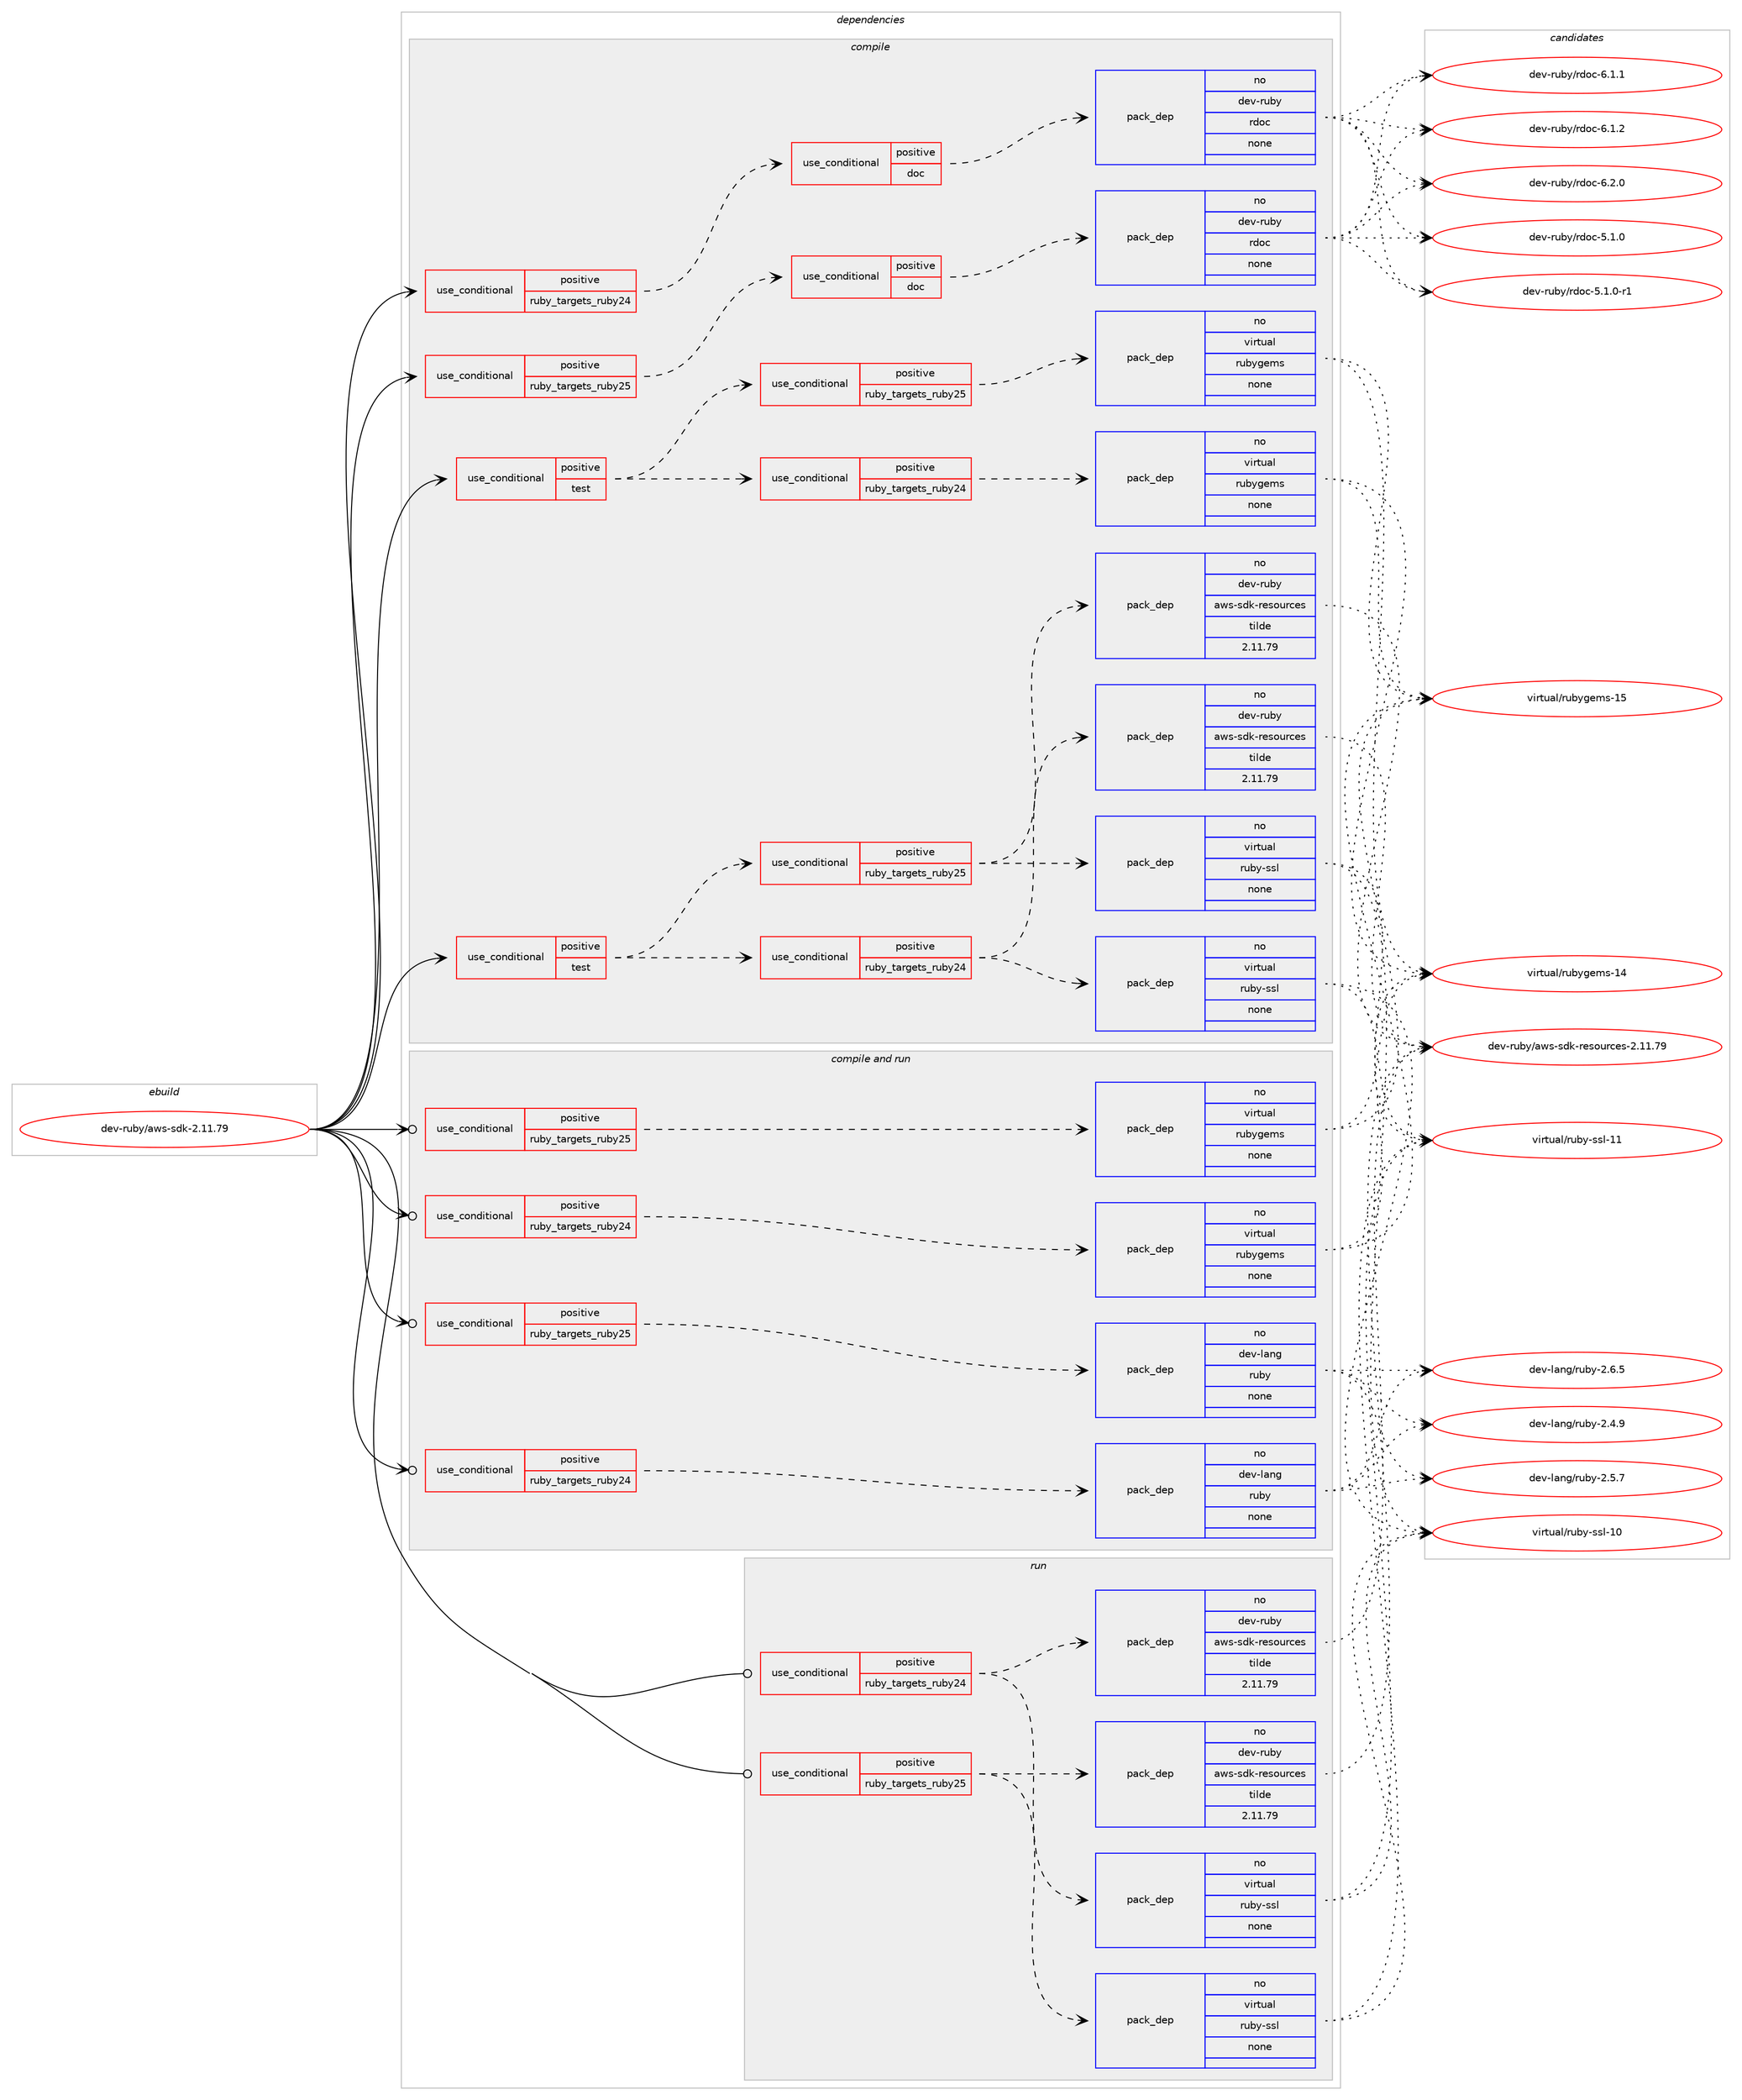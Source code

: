 digraph prolog {

# *************
# Graph options
# *************

newrank=true;
concentrate=true;
compound=true;
graph [rankdir=LR,fontname=Helvetica,fontsize=10,ranksep=1.5];#, ranksep=2.5, nodesep=0.2];
edge  [arrowhead=vee];
node  [fontname=Helvetica,fontsize=10];

# **********
# The ebuild
# **********

subgraph cluster_leftcol {
color=gray;
rank=same;
label=<<i>ebuild</i>>;
id [label="dev-ruby/aws-sdk-2.11.79", color=red, width=4, href="../dev-ruby/aws-sdk-2.11.79.svg"];
}

# ****************
# The dependencies
# ****************

subgraph cluster_midcol {
color=gray;
label=<<i>dependencies</i>>;
subgraph cluster_compile {
fillcolor="#eeeeee";
style=filled;
label=<<i>compile</i>>;
subgraph cond158516 {
dependency677821 [label=<<TABLE BORDER="0" CELLBORDER="1" CELLSPACING="0" CELLPADDING="4"><TR><TD ROWSPAN="3" CELLPADDING="10">use_conditional</TD></TR><TR><TD>positive</TD></TR><TR><TD>ruby_targets_ruby24</TD></TR></TABLE>>, shape=none, color=red];
subgraph cond158517 {
dependency677822 [label=<<TABLE BORDER="0" CELLBORDER="1" CELLSPACING="0" CELLPADDING="4"><TR><TD ROWSPAN="3" CELLPADDING="10">use_conditional</TD></TR><TR><TD>positive</TD></TR><TR><TD>doc</TD></TR></TABLE>>, shape=none, color=red];
subgraph pack507351 {
dependency677823 [label=<<TABLE BORDER="0" CELLBORDER="1" CELLSPACING="0" CELLPADDING="4" WIDTH="220"><TR><TD ROWSPAN="6" CELLPADDING="30">pack_dep</TD></TR><TR><TD WIDTH="110">no</TD></TR><TR><TD>dev-ruby</TD></TR><TR><TD>rdoc</TD></TR><TR><TD>none</TD></TR><TR><TD></TD></TR></TABLE>>, shape=none, color=blue];
}
dependency677822:e -> dependency677823:w [weight=20,style="dashed",arrowhead="vee"];
}
dependency677821:e -> dependency677822:w [weight=20,style="dashed",arrowhead="vee"];
}
id:e -> dependency677821:w [weight=20,style="solid",arrowhead="vee"];
subgraph cond158518 {
dependency677824 [label=<<TABLE BORDER="0" CELLBORDER="1" CELLSPACING="0" CELLPADDING="4"><TR><TD ROWSPAN="3" CELLPADDING="10">use_conditional</TD></TR><TR><TD>positive</TD></TR><TR><TD>ruby_targets_ruby25</TD></TR></TABLE>>, shape=none, color=red];
subgraph cond158519 {
dependency677825 [label=<<TABLE BORDER="0" CELLBORDER="1" CELLSPACING="0" CELLPADDING="4"><TR><TD ROWSPAN="3" CELLPADDING="10">use_conditional</TD></TR><TR><TD>positive</TD></TR><TR><TD>doc</TD></TR></TABLE>>, shape=none, color=red];
subgraph pack507352 {
dependency677826 [label=<<TABLE BORDER="0" CELLBORDER="1" CELLSPACING="0" CELLPADDING="4" WIDTH="220"><TR><TD ROWSPAN="6" CELLPADDING="30">pack_dep</TD></TR><TR><TD WIDTH="110">no</TD></TR><TR><TD>dev-ruby</TD></TR><TR><TD>rdoc</TD></TR><TR><TD>none</TD></TR><TR><TD></TD></TR></TABLE>>, shape=none, color=blue];
}
dependency677825:e -> dependency677826:w [weight=20,style="dashed",arrowhead="vee"];
}
dependency677824:e -> dependency677825:w [weight=20,style="dashed",arrowhead="vee"];
}
id:e -> dependency677824:w [weight=20,style="solid",arrowhead="vee"];
subgraph cond158520 {
dependency677827 [label=<<TABLE BORDER="0" CELLBORDER="1" CELLSPACING="0" CELLPADDING="4"><TR><TD ROWSPAN="3" CELLPADDING="10">use_conditional</TD></TR><TR><TD>positive</TD></TR><TR><TD>test</TD></TR></TABLE>>, shape=none, color=red];
subgraph cond158521 {
dependency677828 [label=<<TABLE BORDER="0" CELLBORDER="1" CELLSPACING="0" CELLPADDING="4"><TR><TD ROWSPAN="3" CELLPADDING="10">use_conditional</TD></TR><TR><TD>positive</TD></TR><TR><TD>ruby_targets_ruby24</TD></TR></TABLE>>, shape=none, color=red];
subgraph pack507353 {
dependency677829 [label=<<TABLE BORDER="0" CELLBORDER="1" CELLSPACING="0" CELLPADDING="4" WIDTH="220"><TR><TD ROWSPAN="6" CELLPADDING="30">pack_dep</TD></TR><TR><TD WIDTH="110">no</TD></TR><TR><TD>virtual</TD></TR><TR><TD>ruby-ssl</TD></TR><TR><TD>none</TD></TR><TR><TD></TD></TR></TABLE>>, shape=none, color=blue];
}
dependency677828:e -> dependency677829:w [weight=20,style="dashed",arrowhead="vee"];
subgraph pack507354 {
dependency677830 [label=<<TABLE BORDER="0" CELLBORDER="1" CELLSPACING="0" CELLPADDING="4" WIDTH="220"><TR><TD ROWSPAN="6" CELLPADDING="30">pack_dep</TD></TR><TR><TD WIDTH="110">no</TD></TR><TR><TD>dev-ruby</TD></TR><TR><TD>aws-sdk-resources</TD></TR><TR><TD>tilde</TD></TR><TR><TD>2.11.79</TD></TR></TABLE>>, shape=none, color=blue];
}
dependency677828:e -> dependency677830:w [weight=20,style="dashed",arrowhead="vee"];
}
dependency677827:e -> dependency677828:w [weight=20,style="dashed",arrowhead="vee"];
subgraph cond158522 {
dependency677831 [label=<<TABLE BORDER="0" CELLBORDER="1" CELLSPACING="0" CELLPADDING="4"><TR><TD ROWSPAN="3" CELLPADDING="10">use_conditional</TD></TR><TR><TD>positive</TD></TR><TR><TD>ruby_targets_ruby25</TD></TR></TABLE>>, shape=none, color=red];
subgraph pack507355 {
dependency677832 [label=<<TABLE BORDER="0" CELLBORDER="1" CELLSPACING="0" CELLPADDING="4" WIDTH="220"><TR><TD ROWSPAN="6" CELLPADDING="30">pack_dep</TD></TR><TR><TD WIDTH="110">no</TD></TR><TR><TD>virtual</TD></TR><TR><TD>ruby-ssl</TD></TR><TR><TD>none</TD></TR><TR><TD></TD></TR></TABLE>>, shape=none, color=blue];
}
dependency677831:e -> dependency677832:w [weight=20,style="dashed",arrowhead="vee"];
subgraph pack507356 {
dependency677833 [label=<<TABLE BORDER="0" CELLBORDER="1" CELLSPACING="0" CELLPADDING="4" WIDTH="220"><TR><TD ROWSPAN="6" CELLPADDING="30">pack_dep</TD></TR><TR><TD WIDTH="110">no</TD></TR><TR><TD>dev-ruby</TD></TR><TR><TD>aws-sdk-resources</TD></TR><TR><TD>tilde</TD></TR><TR><TD>2.11.79</TD></TR></TABLE>>, shape=none, color=blue];
}
dependency677831:e -> dependency677833:w [weight=20,style="dashed",arrowhead="vee"];
}
dependency677827:e -> dependency677831:w [weight=20,style="dashed",arrowhead="vee"];
}
id:e -> dependency677827:w [weight=20,style="solid",arrowhead="vee"];
subgraph cond158523 {
dependency677834 [label=<<TABLE BORDER="0" CELLBORDER="1" CELLSPACING="0" CELLPADDING="4"><TR><TD ROWSPAN="3" CELLPADDING="10">use_conditional</TD></TR><TR><TD>positive</TD></TR><TR><TD>test</TD></TR></TABLE>>, shape=none, color=red];
subgraph cond158524 {
dependency677835 [label=<<TABLE BORDER="0" CELLBORDER="1" CELLSPACING="0" CELLPADDING="4"><TR><TD ROWSPAN="3" CELLPADDING="10">use_conditional</TD></TR><TR><TD>positive</TD></TR><TR><TD>ruby_targets_ruby24</TD></TR></TABLE>>, shape=none, color=red];
subgraph pack507357 {
dependency677836 [label=<<TABLE BORDER="0" CELLBORDER="1" CELLSPACING="0" CELLPADDING="4" WIDTH="220"><TR><TD ROWSPAN="6" CELLPADDING="30">pack_dep</TD></TR><TR><TD WIDTH="110">no</TD></TR><TR><TD>virtual</TD></TR><TR><TD>rubygems</TD></TR><TR><TD>none</TD></TR><TR><TD></TD></TR></TABLE>>, shape=none, color=blue];
}
dependency677835:e -> dependency677836:w [weight=20,style="dashed",arrowhead="vee"];
}
dependency677834:e -> dependency677835:w [weight=20,style="dashed",arrowhead="vee"];
subgraph cond158525 {
dependency677837 [label=<<TABLE BORDER="0" CELLBORDER="1" CELLSPACING="0" CELLPADDING="4"><TR><TD ROWSPAN="3" CELLPADDING="10">use_conditional</TD></TR><TR><TD>positive</TD></TR><TR><TD>ruby_targets_ruby25</TD></TR></TABLE>>, shape=none, color=red];
subgraph pack507358 {
dependency677838 [label=<<TABLE BORDER="0" CELLBORDER="1" CELLSPACING="0" CELLPADDING="4" WIDTH="220"><TR><TD ROWSPAN="6" CELLPADDING="30">pack_dep</TD></TR><TR><TD WIDTH="110">no</TD></TR><TR><TD>virtual</TD></TR><TR><TD>rubygems</TD></TR><TR><TD>none</TD></TR><TR><TD></TD></TR></TABLE>>, shape=none, color=blue];
}
dependency677837:e -> dependency677838:w [weight=20,style="dashed",arrowhead="vee"];
}
dependency677834:e -> dependency677837:w [weight=20,style="dashed",arrowhead="vee"];
}
id:e -> dependency677834:w [weight=20,style="solid",arrowhead="vee"];
}
subgraph cluster_compileandrun {
fillcolor="#eeeeee";
style=filled;
label=<<i>compile and run</i>>;
subgraph cond158526 {
dependency677839 [label=<<TABLE BORDER="0" CELLBORDER="1" CELLSPACING="0" CELLPADDING="4"><TR><TD ROWSPAN="3" CELLPADDING="10">use_conditional</TD></TR><TR><TD>positive</TD></TR><TR><TD>ruby_targets_ruby24</TD></TR></TABLE>>, shape=none, color=red];
subgraph pack507359 {
dependency677840 [label=<<TABLE BORDER="0" CELLBORDER="1" CELLSPACING="0" CELLPADDING="4" WIDTH="220"><TR><TD ROWSPAN="6" CELLPADDING="30">pack_dep</TD></TR><TR><TD WIDTH="110">no</TD></TR><TR><TD>dev-lang</TD></TR><TR><TD>ruby</TD></TR><TR><TD>none</TD></TR><TR><TD></TD></TR></TABLE>>, shape=none, color=blue];
}
dependency677839:e -> dependency677840:w [weight=20,style="dashed",arrowhead="vee"];
}
id:e -> dependency677839:w [weight=20,style="solid",arrowhead="odotvee"];
subgraph cond158527 {
dependency677841 [label=<<TABLE BORDER="0" CELLBORDER="1" CELLSPACING="0" CELLPADDING="4"><TR><TD ROWSPAN="3" CELLPADDING="10">use_conditional</TD></TR><TR><TD>positive</TD></TR><TR><TD>ruby_targets_ruby24</TD></TR></TABLE>>, shape=none, color=red];
subgraph pack507360 {
dependency677842 [label=<<TABLE BORDER="0" CELLBORDER="1" CELLSPACING="0" CELLPADDING="4" WIDTH="220"><TR><TD ROWSPAN="6" CELLPADDING="30">pack_dep</TD></TR><TR><TD WIDTH="110">no</TD></TR><TR><TD>virtual</TD></TR><TR><TD>rubygems</TD></TR><TR><TD>none</TD></TR><TR><TD></TD></TR></TABLE>>, shape=none, color=blue];
}
dependency677841:e -> dependency677842:w [weight=20,style="dashed",arrowhead="vee"];
}
id:e -> dependency677841:w [weight=20,style="solid",arrowhead="odotvee"];
subgraph cond158528 {
dependency677843 [label=<<TABLE BORDER="0" CELLBORDER="1" CELLSPACING="0" CELLPADDING="4"><TR><TD ROWSPAN="3" CELLPADDING="10">use_conditional</TD></TR><TR><TD>positive</TD></TR><TR><TD>ruby_targets_ruby25</TD></TR></TABLE>>, shape=none, color=red];
subgraph pack507361 {
dependency677844 [label=<<TABLE BORDER="0" CELLBORDER="1" CELLSPACING="0" CELLPADDING="4" WIDTH="220"><TR><TD ROWSPAN="6" CELLPADDING="30">pack_dep</TD></TR><TR><TD WIDTH="110">no</TD></TR><TR><TD>dev-lang</TD></TR><TR><TD>ruby</TD></TR><TR><TD>none</TD></TR><TR><TD></TD></TR></TABLE>>, shape=none, color=blue];
}
dependency677843:e -> dependency677844:w [weight=20,style="dashed",arrowhead="vee"];
}
id:e -> dependency677843:w [weight=20,style="solid",arrowhead="odotvee"];
subgraph cond158529 {
dependency677845 [label=<<TABLE BORDER="0" CELLBORDER="1" CELLSPACING="0" CELLPADDING="4"><TR><TD ROWSPAN="3" CELLPADDING="10">use_conditional</TD></TR><TR><TD>positive</TD></TR><TR><TD>ruby_targets_ruby25</TD></TR></TABLE>>, shape=none, color=red];
subgraph pack507362 {
dependency677846 [label=<<TABLE BORDER="0" CELLBORDER="1" CELLSPACING="0" CELLPADDING="4" WIDTH="220"><TR><TD ROWSPAN="6" CELLPADDING="30">pack_dep</TD></TR><TR><TD WIDTH="110">no</TD></TR><TR><TD>virtual</TD></TR><TR><TD>rubygems</TD></TR><TR><TD>none</TD></TR><TR><TD></TD></TR></TABLE>>, shape=none, color=blue];
}
dependency677845:e -> dependency677846:w [weight=20,style="dashed",arrowhead="vee"];
}
id:e -> dependency677845:w [weight=20,style="solid",arrowhead="odotvee"];
}
subgraph cluster_run {
fillcolor="#eeeeee";
style=filled;
label=<<i>run</i>>;
subgraph cond158530 {
dependency677847 [label=<<TABLE BORDER="0" CELLBORDER="1" CELLSPACING="0" CELLPADDING="4"><TR><TD ROWSPAN="3" CELLPADDING="10">use_conditional</TD></TR><TR><TD>positive</TD></TR><TR><TD>ruby_targets_ruby24</TD></TR></TABLE>>, shape=none, color=red];
subgraph pack507363 {
dependency677848 [label=<<TABLE BORDER="0" CELLBORDER="1" CELLSPACING="0" CELLPADDING="4" WIDTH="220"><TR><TD ROWSPAN="6" CELLPADDING="30">pack_dep</TD></TR><TR><TD WIDTH="110">no</TD></TR><TR><TD>virtual</TD></TR><TR><TD>ruby-ssl</TD></TR><TR><TD>none</TD></TR><TR><TD></TD></TR></TABLE>>, shape=none, color=blue];
}
dependency677847:e -> dependency677848:w [weight=20,style="dashed",arrowhead="vee"];
subgraph pack507364 {
dependency677849 [label=<<TABLE BORDER="0" CELLBORDER="1" CELLSPACING="0" CELLPADDING="4" WIDTH="220"><TR><TD ROWSPAN="6" CELLPADDING="30">pack_dep</TD></TR><TR><TD WIDTH="110">no</TD></TR><TR><TD>dev-ruby</TD></TR><TR><TD>aws-sdk-resources</TD></TR><TR><TD>tilde</TD></TR><TR><TD>2.11.79</TD></TR></TABLE>>, shape=none, color=blue];
}
dependency677847:e -> dependency677849:w [weight=20,style="dashed",arrowhead="vee"];
}
id:e -> dependency677847:w [weight=20,style="solid",arrowhead="odot"];
subgraph cond158531 {
dependency677850 [label=<<TABLE BORDER="0" CELLBORDER="1" CELLSPACING="0" CELLPADDING="4"><TR><TD ROWSPAN="3" CELLPADDING="10">use_conditional</TD></TR><TR><TD>positive</TD></TR><TR><TD>ruby_targets_ruby25</TD></TR></TABLE>>, shape=none, color=red];
subgraph pack507365 {
dependency677851 [label=<<TABLE BORDER="0" CELLBORDER="1" CELLSPACING="0" CELLPADDING="4" WIDTH="220"><TR><TD ROWSPAN="6" CELLPADDING="30">pack_dep</TD></TR><TR><TD WIDTH="110">no</TD></TR><TR><TD>virtual</TD></TR><TR><TD>ruby-ssl</TD></TR><TR><TD>none</TD></TR><TR><TD></TD></TR></TABLE>>, shape=none, color=blue];
}
dependency677850:e -> dependency677851:w [weight=20,style="dashed",arrowhead="vee"];
subgraph pack507366 {
dependency677852 [label=<<TABLE BORDER="0" CELLBORDER="1" CELLSPACING="0" CELLPADDING="4" WIDTH="220"><TR><TD ROWSPAN="6" CELLPADDING="30">pack_dep</TD></TR><TR><TD WIDTH="110">no</TD></TR><TR><TD>dev-ruby</TD></TR><TR><TD>aws-sdk-resources</TD></TR><TR><TD>tilde</TD></TR><TR><TD>2.11.79</TD></TR></TABLE>>, shape=none, color=blue];
}
dependency677850:e -> dependency677852:w [weight=20,style="dashed",arrowhead="vee"];
}
id:e -> dependency677850:w [weight=20,style="solid",arrowhead="odot"];
}
}

# **************
# The candidates
# **************

subgraph cluster_choices {
rank=same;
color=gray;
label=<<i>candidates</i>>;

subgraph choice507351 {
color=black;
nodesep=1;
choice10010111845114117981214711410011199455346494648 [label="dev-ruby/rdoc-5.1.0", color=red, width=4,href="../dev-ruby/rdoc-5.1.0.svg"];
choice100101118451141179812147114100111994553464946484511449 [label="dev-ruby/rdoc-5.1.0-r1", color=red, width=4,href="../dev-ruby/rdoc-5.1.0-r1.svg"];
choice10010111845114117981214711410011199455446494649 [label="dev-ruby/rdoc-6.1.1", color=red, width=4,href="../dev-ruby/rdoc-6.1.1.svg"];
choice10010111845114117981214711410011199455446494650 [label="dev-ruby/rdoc-6.1.2", color=red, width=4,href="../dev-ruby/rdoc-6.1.2.svg"];
choice10010111845114117981214711410011199455446504648 [label="dev-ruby/rdoc-6.2.0", color=red, width=4,href="../dev-ruby/rdoc-6.2.0.svg"];
dependency677823:e -> choice10010111845114117981214711410011199455346494648:w [style=dotted,weight="100"];
dependency677823:e -> choice100101118451141179812147114100111994553464946484511449:w [style=dotted,weight="100"];
dependency677823:e -> choice10010111845114117981214711410011199455446494649:w [style=dotted,weight="100"];
dependency677823:e -> choice10010111845114117981214711410011199455446494650:w [style=dotted,weight="100"];
dependency677823:e -> choice10010111845114117981214711410011199455446504648:w [style=dotted,weight="100"];
}
subgraph choice507352 {
color=black;
nodesep=1;
choice10010111845114117981214711410011199455346494648 [label="dev-ruby/rdoc-5.1.0", color=red, width=4,href="../dev-ruby/rdoc-5.1.0.svg"];
choice100101118451141179812147114100111994553464946484511449 [label="dev-ruby/rdoc-5.1.0-r1", color=red, width=4,href="../dev-ruby/rdoc-5.1.0-r1.svg"];
choice10010111845114117981214711410011199455446494649 [label="dev-ruby/rdoc-6.1.1", color=red, width=4,href="../dev-ruby/rdoc-6.1.1.svg"];
choice10010111845114117981214711410011199455446494650 [label="dev-ruby/rdoc-6.1.2", color=red, width=4,href="../dev-ruby/rdoc-6.1.2.svg"];
choice10010111845114117981214711410011199455446504648 [label="dev-ruby/rdoc-6.2.0", color=red, width=4,href="../dev-ruby/rdoc-6.2.0.svg"];
dependency677826:e -> choice10010111845114117981214711410011199455346494648:w [style=dotted,weight="100"];
dependency677826:e -> choice100101118451141179812147114100111994553464946484511449:w [style=dotted,weight="100"];
dependency677826:e -> choice10010111845114117981214711410011199455446494649:w [style=dotted,weight="100"];
dependency677826:e -> choice10010111845114117981214711410011199455446494650:w [style=dotted,weight="100"];
dependency677826:e -> choice10010111845114117981214711410011199455446504648:w [style=dotted,weight="100"];
}
subgraph choice507353 {
color=black;
nodesep=1;
choice11810511411611797108471141179812145115115108454948 [label="virtual/ruby-ssl-10", color=red, width=4,href="../virtual/ruby-ssl-10.svg"];
choice11810511411611797108471141179812145115115108454949 [label="virtual/ruby-ssl-11", color=red, width=4,href="../virtual/ruby-ssl-11.svg"];
dependency677829:e -> choice11810511411611797108471141179812145115115108454948:w [style=dotted,weight="100"];
dependency677829:e -> choice11810511411611797108471141179812145115115108454949:w [style=dotted,weight="100"];
}
subgraph choice507354 {
color=black;
nodesep=1;
choice100101118451141179812147971191154511510010745114101115111117114991011154550464949465557 [label="dev-ruby/aws-sdk-resources-2.11.79", color=red, width=4,href="../dev-ruby/aws-sdk-resources-2.11.79.svg"];
dependency677830:e -> choice100101118451141179812147971191154511510010745114101115111117114991011154550464949465557:w [style=dotted,weight="100"];
}
subgraph choice507355 {
color=black;
nodesep=1;
choice11810511411611797108471141179812145115115108454948 [label="virtual/ruby-ssl-10", color=red, width=4,href="../virtual/ruby-ssl-10.svg"];
choice11810511411611797108471141179812145115115108454949 [label="virtual/ruby-ssl-11", color=red, width=4,href="../virtual/ruby-ssl-11.svg"];
dependency677832:e -> choice11810511411611797108471141179812145115115108454948:w [style=dotted,weight="100"];
dependency677832:e -> choice11810511411611797108471141179812145115115108454949:w [style=dotted,weight="100"];
}
subgraph choice507356 {
color=black;
nodesep=1;
choice100101118451141179812147971191154511510010745114101115111117114991011154550464949465557 [label="dev-ruby/aws-sdk-resources-2.11.79", color=red, width=4,href="../dev-ruby/aws-sdk-resources-2.11.79.svg"];
dependency677833:e -> choice100101118451141179812147971191154511510010745114101115111117114991011154550464949465557:w [style=dotted,weight="100"];
}
subgraph choice507357 {
color=black;
nodesep=1;
choice118105114116117971084711411798121103101109115454952 [label="virtual/rubygems-14", color=red, width=4,href="../virtual/rubygems-14.svg"];
choice118105114116117971084711411798121103101109115454953 [label="virtual/rubygems-15", color=red, width=4,href="../virtual/rubygems-15.svg"];
dependency677836:e -> choice118105114116117971084711411798121103101109115454952:w [style=dotted,weight="100"];
dependency677836:e -> choice118105114116117971084711411798121103101109115454953:w [style=dotted,weight="100"];
}
subgraph choice507358 {
color=black;
nodesep=1;
choice118105114116117971084711411798121103101109115454952 [label="virtual/rubygems-14", color=red, width=4,href="../virtual/rubygems-14.svg"];
choice118105114116117971084711411798121103101109115454953 [label="virtual/rubygems-15", color=red, width=4,href="../virtual/rubygems-15.svg"];
dependency677838:e -> choice118105114116117971084711411798121103101109115454952:w [style=dotted,weight="100"];
dependency677838:e -> choice118105114116117971084711411798121103101109115454953:w [style=dotted,weight="100"];
}
subgraph choice507359 {
color=black;
nodesep=1;
choice10010111845108971101034711411798121455046524657 [label="dev-lang/ruby-2.4.9", color=red, width=4,href="../dev-lang/ruby-2.4.9.svg"];
choice10010111845108971101034711411798121455046534655 [label="dev-lang/ruby-2.5.7", color=red, width=4,href="../dev-lang/ruby-2.5.7.svg"];
choice10010111845108971101034711411798121455046544653 [label="dev-lang/ruby-2.6.5", color=red, width=4,href="../dev-lang/ruby-2.6.5.svg"];
dependency677840:e -> choice10010111845108971101034711411798121455046524657:w [style=dotted,weight="100"];
dependency677840:e -> choice10010111845108971101034711411798121455046534655:w [style=dotted,weight="100"];
dependency677840:e -> choice10010111845108971101034711411798121455046544653:w [style=dotted,weight="100"];
}
subgraph choice507360 {
color=black;
nodesep=1;
choice118105114116117971084711411798121103101109115454952 [label="virtual/rubygems-14", color=red, width=4,href="../virtual/rubygems-14.svg"];
choice118105114116117971084711411798121103101109115454953 [label="virtual/rubygems-15", color=red, width=4,href="../virtual/rubygems-15.svg"];
dependency677842:e -> choice118105114116117971084711411798121103101109115454952:w [style=dotted,weight="100"];
dependency677842:e -> choice118105114116117971084711411798121103101109115454953:w [style=dotted,weight="100"];
}
subgraph choice507361 {
color=black;
nodesep=1;
choice10010111845108971101034711411798121455046524657 [label="dev-lang/ruby-2.4.9", color=red, width=4,href="../dev-lang/ruby-2.4.9.svg"];
choice10010111845108971101034711411798121455046534655 [label="dev-lang/ruby-2.5.7", color=red, width=4,href="../dev-lang/ruby-2.5.7.svg"];
choice10010111845108971101034711411798121455046544653 [label="dev-lang/ruby-2.6.5", color=red, width=4,href="../dev-lang/ruby-2.6.5.svg"];
dependency677844:e -> choice10010111845108971101034711411798121455046524657:w [style=dotted,weight="100"];
dependency677844:e -> choice10010111845108971101034711411798121455046534655:w [style=dotted,weight="100"];
dependency677844:e -> choice10010111845108971101034711411798121455046544653:w [style=dotted,weight="100"];
}
subgraph choice507362 {
color=black;
nodesep=1;
choice118105114116117971084711411798121103101109115454952 [label="virtual/rubygems-14", color=red, width=4,href="../virtual/rubygems-14.svg"];
choice118105114116117971084711411798121103101109115454953 [label="virtual/rubygems-15", color=red, width=4,href="../virtual/rubygems-15.svg"];
dependency677846:e -> choice118105114116117971084711411798121103101109115454952:w [style=dotted,weight="100"];
dependency677846:e -> choice118105114116117971084711411798121103101109115454953:w [style=dotted,weight="100"];
}
subgraph choice507363 {
color=black;
nodesep=1;
choice11810511411611797108471141179812145115115108454948 [label="virtual/ruby-ssl-10", color=red, width=4,href="../virtual/ruby-ssl-10.svg"];
choice11810511411611797108471141179812145115115108454949 [label="virtual/ruby-ssl-11", color=red, width=4,href="../virtual/ruby-ssl-11.svg"];
dependency677848:e -> choice11810511411611797108471141179812145115115108454948:w [style=dotted,weight="100"];
dependency677848:e -> choice11810511411611797108471141179812145115115108454949:w [style=dotted,weight="100"];
}
subgraph choice507364 {
color=black;
nodesep=1;
choice100101118451141179812147971191154511510010745114101115111117114991011154550464949465557 [label="dev-ruby/aws-sdk-resources-2.11.79", color=red, width=4,href="../dev-ruby/aws-sdk-resources-2.11.79.svg"];
dependency677849:e -> choice100101118451141179812147971191154511510010745114101115111117114991011154550464949465557:w [style=dotted,weight="100"];
}
subgraph choice507365 {
color=black;
nodesep=1;
choice11810511411611797108471141179812145115115108454948 [label="virtual/ruby-ssl-10", color=red, width=4,href="../virtual/ruby-ssl-10.svg"];
choice11810511411611797108471141179812145115115108454949 [label="virtual/ruby-ssl-11", color=red, width=4,href="../virtual/ruby-ssl-11.svg"];
dependency677851:e -> choice11810511411611797108471141179812145115115108454948:w [style=dotted,weight="100"];
dependency677851:e -> choice11810511411611797108471141179812145115115108454949:w [style=dotted,weight="100"];
}
subgraph choice507366 {
color=black;
nodesep=1;
choice100101118451141179812147971191154511510010745114101115111117114991011154550464949465557 [label="dev-ruby/aws-sdk-resources-2.11.79", color=red, width=4,href="../dev-ruby/aws-sdk-resources-2.11.79.svg"];
dependency677852:e -> choice100101118451141179812147971191154511510010745114101115111117114991011154550464949465557:w [style=dotted,weight="100"];
}
}

}
